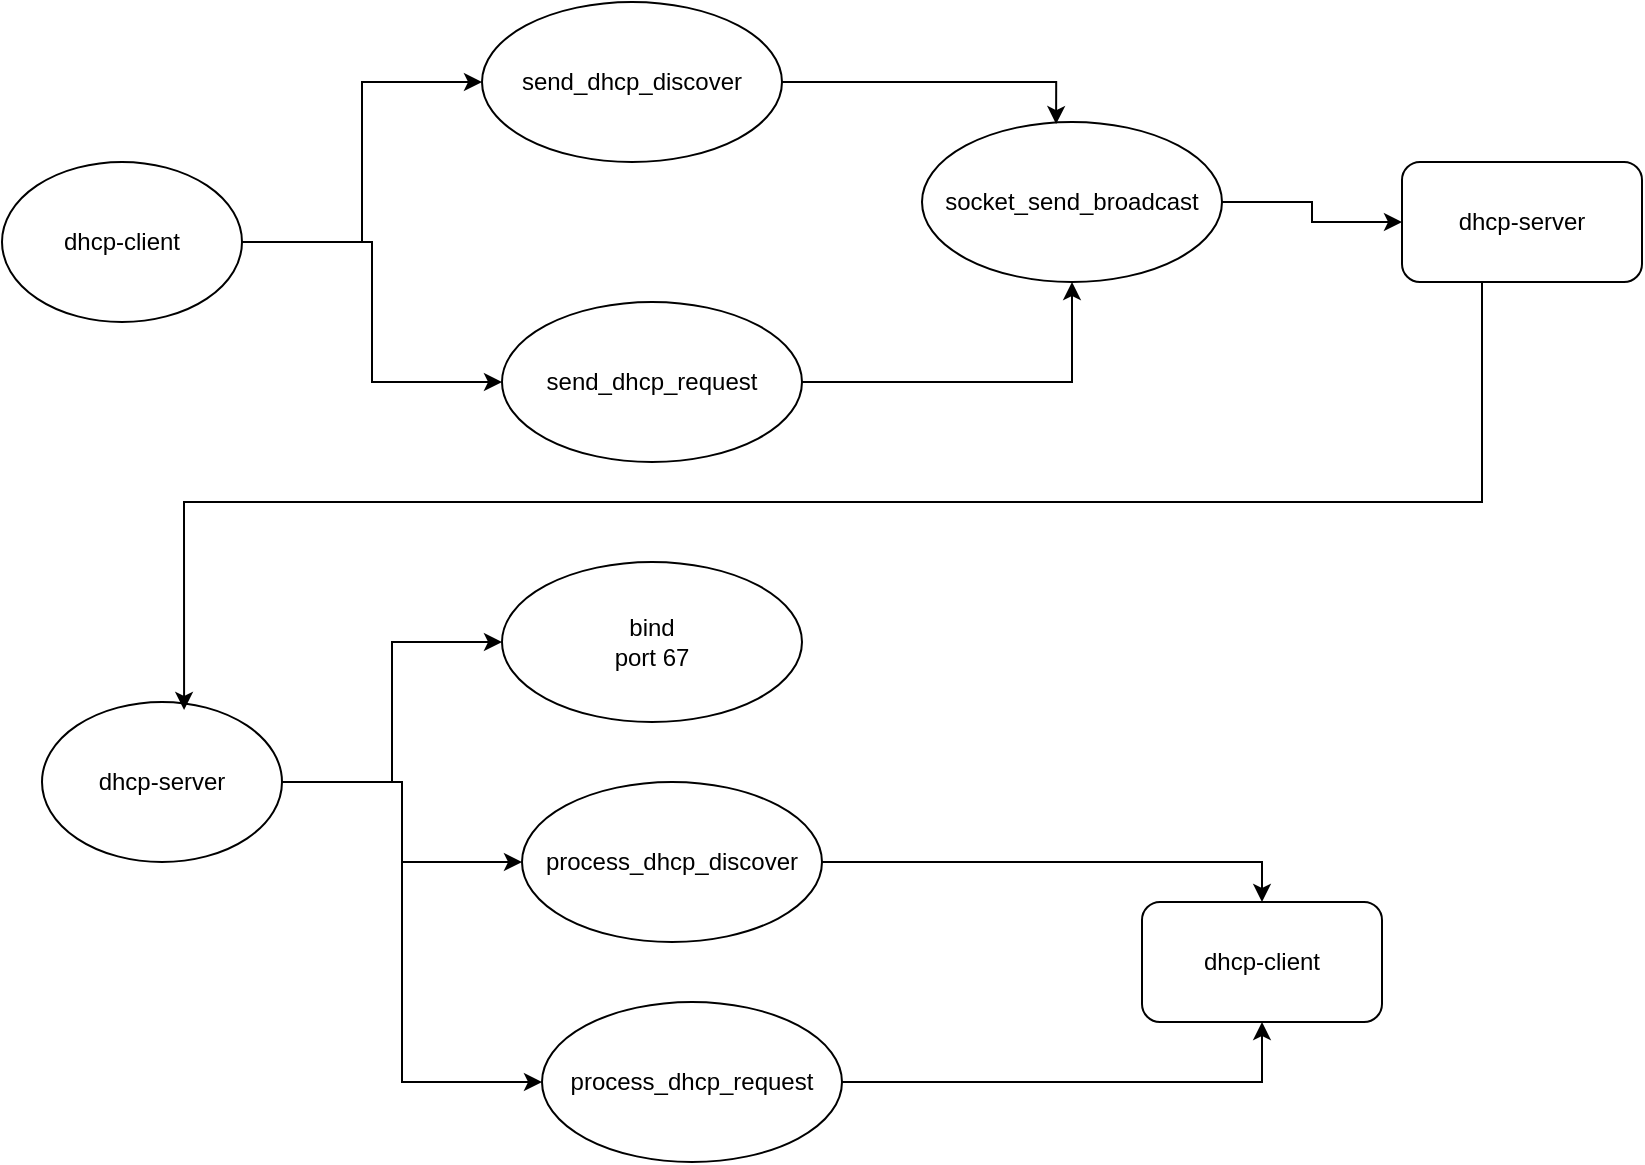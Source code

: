 <mxfile version="24.7.17">
  <diagram name="Page-1" id="FQwyTaqhcVlv5dtOvKiT">
    <mxGraphModel dx="1674" dy="761" grid="1" gridSize="10" guides="1" tooltips="1" connect="1" arrows="1" fold="1" page="1" pageScale="1" pageWidth="850" pageHeight="1100" math="0" shadow="0">
      <root>
        <mxCell id="0" />
        <mxCell id="1" parent="0" />
        <mxCell id="ZKx1GusQPbQrgWM42Pkh-3" style="edgeStyle=orthogonalEdgeStyle;rounded=0;orthogonalLoop=1;jettySize=auto;html=1;entryX=0;entryY=0.5;entryDx=0;entryDy=0;" edge="1" parent="1" source="ZKx1GusQPbQrgWM42Pkh-1" target="ZKx1GusQPbQrgWM42Pkh-2">
          <mxGeometry relative="1" as="geometry" />
        </mxCell>
        <mxCell id="ZKx1GusQPbQrgWM42Pkh-5" style="edgeStyle=orthogonalEdgeStyle;rounded=0;orthogonalLoop=1;jettySize=auto;html=1;entryX=0;entryY=0.5;entryDx=0;entryDy=0;" edge="1" parent="1" source="ZKx1GusQPbQrgWM42Pkh-1" target="ZKx1GusQPbQrgWM42Pkh-4">
          <mxGeometry relative="1" as="geometry" />
        </mxCell>
        <mxCell id="ZKx1GusQPbQrgWM42Pkh-1" value="dhcp-client" style="ellipse;whiteSpace=wrap;html=1;" vertex="1" parent="1">
          <mxGeometry x="40" y="150" width="120" height="80" as="geometry" />
        </mxCell>
        <mxCell id="ZKx1GusQPbQrgWM42Pkh-2" value="send_dhcp_discover" style="ellipse;whiteSpace=wrap;html=1;" vertex="1" parent="1">
          <mxGeometry x="280" y="70" width="150" height="80" as="geometry" />
        </mxCell>
        <mxCell id="ZKx1GusQPbQrgWM42Pkh-8" style="edgeStyle=orthogonalEdgeStyle;rounded=0;orthogonalLoop=1;jettySize=auto;html=1;entryX=0.5;entryY=1;entryDx=0;entryDy=0;" edge="1" parent="1" source="ZKx1GusQPbQrgWM42Pkh-4" target="ZKx1GusQPbQrgWM42Pkh-6">
          <mxGeometry relative="1" as="geometry" />
        </mxCell>
        <mxCell id="ZKx1GusQPbQrgWM42Pkh-4" value="send_dhcp_request" style="ellipse;whiteSpace=wrap;html=1;" vertex="1" parent="1">
          <mxGeometry x="290" y="220" width="150" height="80" as="geometry" />
        </mxCell>
        <mxCell id="ZKx1GusQPbQrgWM42Pkh-10" style="edgeStyle=orthogonalEdgeStyle;rounded=0;orthogonalLoop=1;jettySize=auto;html=1;entryX=0;entryY=0.5;entryDx=0;entryDy=0;" edge="1" parent="1" source="ZKx1GusQPbQrgWM42Pkh-6" target="ZKx1GusQPbQrgWM42Pkh-9">
          <mxGeometry relative="1" as="geometry" />
        </mxCell>
        <mxCell id="ZKx1GusQPbQrgWM42Pkh-6" value="socket_send_broadcast" style="ellipse;whiteSpace=wrap;html=1;" vertex="1" parent="1">
          <mxGeometry x="500" y="130" width="150" height="80" as="geometry" />
        </mxCell>
        <mxCell id="ZKx1GusQPbQrgWM42Pkh-7" style="edgeStyle=orthogonalEdgeStyle;rounded=0;orthogonalLoop=1;jettySize=auto;html=1;entryX=0.447;entryY=0.013;entryDx=0;entryDy=0;entryPerimeter=0;" edge="1" parent="1" source="ZKx1GusQPbQrgWM42Pkh-2" target="ZKx1GusQPbQrgWM42Pkh-6">
          <mxGeometry relative="1" as="geometry" />
        </mxCell>
        <mxCell id="ZKx1GusQPbQrgWM42Pkh-9" value="dhcp-server" style="rounded=1;whiteSpace=wrap;html=1;" vertex="1" parent="1">
          <mxGeometry x="740" y="150" width="120" height="60" as="geometry" />
        </mxCell>
        <mxCell id="ZKx1GusQPbQrgWM42Pkh-13" style="edgeStyle=orthogonalEdgeStyle;rounded=0;orthogonalLoop=1;jettySize=auto;html=1;entryX=0;entryY=0.5;entryDx=0;entryDy=0;" edge="1" parent="1" source="ZKx1GusQPbQrgWM42Pkh-11" target="ZKx1GusQPbQrgWM42Pkh-12">
          <mxGeometry relative="1" as="geometry" />
        </mxCell>
        <mxCell id="ZKx1GusQPbQrgWM42Pkh-16" style="edgeStyle=orthogonalEdgeStyle;rounded=0;orthogonalLoop=1;jettySize=auto;html=1;entryX=0;entryY=0.5;entryDx=0;entryDy=0;" edge="1" parent="1" source="ZKx1GusQPbQrgWM42Pkh-11" target="ZKx1GusQPbQrgWM42Pkh-14">
          <mxGeometry relative="1" as="geometry">
            <mxPoint x="290" y="500" as="targetPoint" />
          </mxGeometry>
        </mxCell>
        <mxCell id="ZKx1GusQPbQrgWM42Pkh-17" style="edgeStyle=orthogonalEdgeStyle;rounded=0;orthogonalLoop=1;jettySize=auto;html=1;entryX=0;entryY=0.5;entryDx=0;entryDy=0;" edge="1" parent="1" source="ZKx1GusQPbQrgWM42Pkh-11" target="ZKx1GusQPbQrgWM42Pkh-15">
          <mxGeometry relative="1" as="geometry">
            <Array as="points">
              <mxPoint x="240" y="460" />
              <mxPoint x="240" y="610" />
            </Array>
          </mxGeometry>
        </mxCell>
        <mxCell id="ZKx1GusQPbQrgWM42Pkh-11" value="dhcp-server" style="ellipse;whiteSpace=wrap;html=1;" vertex="1" parent="1">
          <mxGeometry x="60" y="420" width="120" height="80" as="geometry" />
        </mxCell>
        <mxCell id="ZKx1GusQPbQrgWM42Pkh-12" value="bind&lt;br&gt;port 67" style="ellipse;whiteSpace=wrap;html=1;" vertex="1" parent="1">
          <mxGeometry x="290" y="350" width="150" height="80" as="geometry" />
        </mxCell>
        <mxCell id="ZKx1GusQPbQrgWM42Pkh-20" style="edgeStyle=orthogonalEdgeStyle;rounded=0;orthogonalLoop=1;jettySize=auto;html=1;entryX=0.5;entryY=0;entryDx=0;entryDy=0;" edge="1" parent="1" source="ZKx1GusQPbQrgWM42Pkh-14" target="ZKx1GusQPbQrgWM42Pkh-18">
          <mxGeometry relative="1" as="geometry" />
        </mxCell>
        <mxCell id="ZKx1GusQPbQrgWM42Pkh-14" value="process_dhcp_discover" style="ellipse;whiteSpace=wrap;html=1;" vertex="1" parent="1">
          <mxGeometry x="300" y="460" width="150" height="80" as="geometry" />
        </mxCell>
        <mxCell id="ZKx1GusQPbQrgWM42Pkh-19" style="edgeStyle=orthogonalEdgeStyle;rounded=0;orthogonalLoop=1;jettySize=auto;html=1;entryX=0.5;entryY=1;entryDx=0;entryDy=0;" edge="1" parent="1" source="ZKx1GusQPbQrgWM42Pkh-15" target="ZKx1GusQPbQrgWM42Pkh-18">
          <mxGeometry relative="1" as="geometry" />
        </mxCell>
        <mxCell id="ZKx1GusQPbQrgWM42Pkh-15" value="process_dhcp_request" style="ellipse;whiteSpace=wrap;html=1;" vertex="1" parent="1">
          <mxGeometry x="310" y="570" width="150" height="80" as="geometry" />
        </mxCell>
        <mxCell id="ZKx1GusQPbQrgWM42Pkh-18" value="dhcp-client" style="rounded=1;whiteSpace=wrap;html=1;" vertex="1" parent="1">
          <mxGeometry x="610" y="520" width="120" height="60" as="geometry" />
        </mxCell>
        <mxCell id="ZKx1GusQPbQrgWM42Pkh-21" style="edgeStyle=orthogonalEdgeStyle;rounded=0;orthogonalLoop=1;jettySize=auto;html=1;entryX=0.592;entryY=0.05;entryDx=0;entryDy=0;entryPerimeter=0;" edge="1" parent="1" source="ZKx1GusQPbQrgWM42Pkh-9" target="ZKx1GusQPbQrgWM42Pkh-11">
          <mxGeometry relative="1" as="geometry">
            <Array as="points">
              <mxPoint x="780" y="320" />
              <mxPoint x="131" y="320" />
            </Array>
          </mxGeometry>
        </mxCell>
      </root>
    </mxGraphModel>
  </diagram>
</mxfile>
